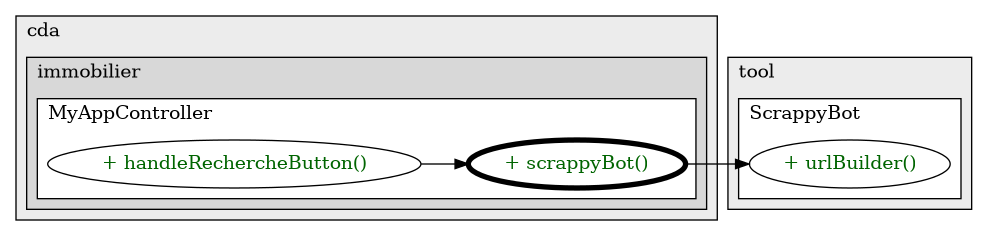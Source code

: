 @startuml

/' diagram meta data start
config=CallConfiguration;
{
  "rootMethod": "fr.cda.immobilier.MyAppController#scrappyBot()",
  "projectClassification": {
    "searchMode": "OpenProject", // OpenProject, AllProjects
    "includedProjects": "",
    "pathEndKeywords": "*.impl",
    "isClientPath": "",
    "isClientName": "",
    "isTestPath": "",
    "isTestName": "",
    "isMappingPath": "",
    "isMappingName": "",
    "isDataAccessPath": "",
    "isDataAccessName": "",
    "isDataStructurePath": "",
    "isDataStructureName": "",
    "isInterfaceStructuresPath": "",
    "isInterfaceStructuresName": "",
    "isEntryPointPath": "",
    "isEntryPointName": "",
    "treatFinalFieldsAsMandatory": false
  },
  "graphRestriction": {
    "classPackageExcludeFilter": "",
    "classPackageIncludeFilter": "",
    "classNameExcludeFilter": "",
    "classNameIncludeFilter": "",
    "methodNameExcludeFilter": "",
    "methodNameIncludeFilter": "",
    "removeByInheritance": "", // inheritance/annotation based filtering is done in a second step
    "removeByAnnotation": "",
    "removeByClassPackage": "", // cleanup the graph after inheritance/annotation based filtering is done
    "removeByClassName": "",
    "cutMappings": false,
    "cutEnum": true,
    "cutTests": true,
    "cutClient": true,
    "cutDataAccess": true,
    "cutInterfaceStructures": true,
    "cutDataStructures": true,
    "cutGetterAndSetter": true,
    "cutConstructors": true
  },
  "graphTraversal": {
    "forwardDepth": 3,
    "backwardDepth": 3,
    "classPackageExcludeFilter": "",
    "classPackageIncludeFilter": "",
    "classNameExcludeFilter": "",
    "classNameIncludeFilter": "",
    "methodNameExcludeFilter": "",
    "methodNameIncludeFilter": "",
    "hideMappings": false,
    "hideDataStructures": false,
    "hidePrivateMethods": true,
    "hideInterfaceCalls": true, // indirection: implementation -> interface (is hidden) -> implementation
    "onlyShowApplicationEntryPoints": false, // root node is included
    "useMethodCallsForStructureDiagram": "ForwardOnly" // ForwardOnly, BothDirections, No
  },
  "details": {
    "aggregation": "GroupByClass", // ByClass, GroupByClass, None
    "showMethodParametersTypes": false,
    "showMethodParametersNames": false,
    "showMethodReturnType": false,
    "showPackageLevels": 2,
    "showCallOrder": false,
    "edgeMode": "MethodsOnly", // TypesOnly, MethodsOnly, TypesAndMethods, MethodsAndDirectTypeUsage
    "showDetailedClassStructure": false
  },
  "rootClass": "fr.cda.immobilier.MyAppController",
  "extensionCallbackMethod": "" // qualified.class.name#methodName - signature: public static String method(String)
}
diagram meta data end '/



digraph g {
    rankdir="LR"
    splines=polyline
    

'nodes 
subgraph cluster_3565976 { 
   	label=tool
	labeljust=l
	fillcolor="#ececec"
	style=filled
   
   subgraph cluster_1363516413 { 
   	label=ScrappyBot
	labeljust=l
	fillcolor=white
	style=filled
   
   ScrappyBot3565976XXXurlBuilder1366095254[
	label="+ urlBuilder()"
	style=filled
	fillcolor=white
	tooltip="ScrappyBot

null"
	fontcolor=darkgreen
];
} 
} 

subgraph cluster_98336 { 
   	label=cda
	labeljust=l
	fillcolor="#ececec"
	style=filled
   
   subgraph cluster_1518796677 { 
   	label=immobilier
	labeljust=l
	fillcolor="#d8d8d8"
	style=filled
   
   subgraph cluster_890453802 { 
   	label=MyAppController
	labeljust=l
	fillcolor=white
	style=filled
   
   MyAppController379017447XXXhandleRechercheButton0[
	label="+ handleRechercheButton()"
	style=filled
	fillcolor=white
	tooltip="MyAppController

&#10;  Methode qui lance un script de scrapping et retourne un stringbuilder&#10;  @return&#10; "
	fontcolor=darkgreen
];

MyAppController379017447XXXscrappyBot0[
	label="+ scrappyBot()"
	style=filled
	fillcolor=white
	tooltip="MyAppController

&#10;  Methode de scrapping&#10;  @return&#10; "
	penwidth=4
	fontcolor=darkgreen
];
} 
} 
} 

'edges    
MyAppController379017447XXXhandleRechercheButton0 -> MyAppController379017447XXXscrappyBot0;
MyAppController379017447XXXscrappyBot0 -> ScrappyBot3565976XXXurlBuilder1366095254;
    
}
@enduml